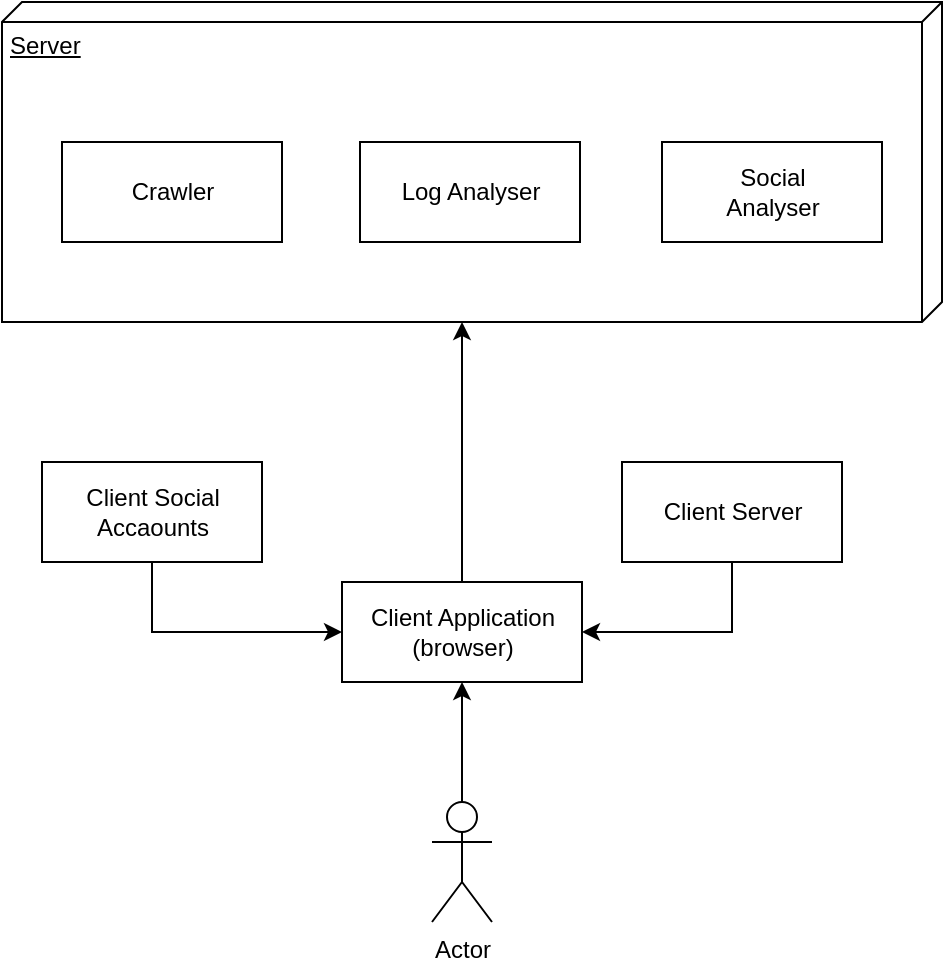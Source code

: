 <mxfile version="13.10.4" type="device"><diagram id="OO4hxQOKYxadUqYa2WiZ" name="Page-1"><mxGraphModel dx="1662" dy="791" grid="1" gridSize="10" guides="1" tooltips="1" connect="1" arrows="1" fold="1" page="1" pageScale="1" pageWidth="827" pageHeight="1169" math="0" shadow="0"><root><mxCell id="0"/><mxCell id="1" parent="0"/><mxCell id="OE3BZhQHer6lBhKh7eOB-11" style="edgeStyle=orthogonalEdgeStyle;rounded=0;orthogonalLoop=1;jettySize=auto;html=1;exitX=0.5;exitY=0;exitDx=0;exitDy=0;exitPerimeter=0;entryX=0.5;entryY=1;entryDx=0;entryDy=0;" edge="1" parent="1" source="OE3BZhQHer6lBhKh7eOB-1" target="OE3BZhQHer6lBhKh7eOB-4"><mxGeometry relative="1" as="geometry"/></mxCell><mxCell id="OE3BZhQHer6lBhKh7eOB-1" value="Actor" style="shape=umlActor;verticalLabelPosition=bottom;verticalAlign=top;html=1;" vertex="1" parent="1"><mxGeometry x="395" y="490" width="30" height="60" as="geometry"/></mxCell><mxCell id="OE3BZhQHer6lBhKh7eOB-15" style="edgeStyle=orthogonalEdgeStyle;rounded=0;orthogonalLoop=1;jettySize=auto;html=1;exitX=0.5;exitY=0;exitDx=0;exitDy=0;entryX=0;entryY=0;entryDx=160;entryDy=240;entryPerimeter=0;" edge="1" parent="1" source="OE3BZhQHer6lBhKh7eOB-4" target="OE3BZhQHer6lBhKh7eOB-5"><mxGeometry relative="1" as="geometry"/></mxCell><mxCell id="OE3BZhQHer6lBhKh7eOB-4" value="Client Application&lt;br&gt;(browser)" style="html=1;" vertex="1" parent="1"><mxGeometry x="350" y="380" width="120" height="50" as="geometry"/></mxCell><mxCell id="OE3BZhQHer6lBhKh7eOB-5" value="Server" style="verticalAlign=top;align=left;spacingTop=8;spacingLeft=2;spacingRight=12;shape=cube;size=10;direction=south;fontStyle=4;html=1;" vertex="1" parent="1"><mxGeometry x="180" y="90" width="470" height="160" as="geometry"/></mxCell><mxCell id="OE3BZhQHer6lBhKh7eOB-6" value="Crawler" style="html=1;" vertex="1" parent="1"><mxGeometry x="210" y="160" width="110" height="50" as="geometry"/></mxCell><mxCell id="OE3BZhQHer6lBhKh7eOB-7" value="Log Analyser" style="html=1;" vertex="1" parent="1"><mxGeometry x="359" y="160" width="110" height="50" as="geometry"/></mxCell><mxCell id="OE3BZhQHer6lBhKh7eOB-8" value="&lt;div&gt;Social &lt;br&gt;&lt;/div&gt;&lt;div&gt;Analyser&lt;/div&gt;" style="html=1;" vertex="1" parent="1"><mxGeometry x="510" y="160" width="110" height="50" as="geometry"/></mxCell><mxCell id="OE3BZhQHer6lBhKh7eOB-14" style="edgeStyle=orthogonalEdgeStyle;rounded=0;orthogonalLoop=1;jettySize=auto;html=1;exitX=0.5;exitY=1;exitDx=0;exitDy=0;entryX=1;entryY=0.5;entryDx=0;entryDy=0;" edge="1" parent="1" source="OE3BZhQHer6lBhKh7eOB-9" target="OE3BZhQHer6lBhKh7eOB-4"><mxGeometry relative="1" as="geometry"/></mxCell><mxCell id="OE3BZhQHer6lBhKh7eOB-9" value="Client Server" style="html=1;" vertex="1" parent="1"><mxGeometry x="490" y="320" width="110" height="50" as="geometry"/></mxCell><mxCell id="OE3BZhQHer6lBhKh7eOB-13" style="edgeStyle=orthogonalEdgeStyle;rounded=0;orthogonalLoop=1;jettySize=auto;html=1;exitX=0.5;exitY=1;exitDx=0;exitDy=0;entryX=0;entryY=0.5;entryDx=0;entryDy=0;" edge="1" parent="1" source="OE3BZhQHer6lBhKh7eOB-10" target="OE3BZhQHer6lBhKh7eOB-4"><mxGeometry relative="1" as="geometry"/></mxCell><mxCell id="OE3BZhQHer6lBhKh7eOB-10" value="&lt;div&gt;Client Social&lt;/div&gt;&lt;div&gt;Accaounts&lt;/div&gt;" style="html=1;" vertex="1" parent="1"><mxGeometry x="200" y="320" width="110" height="50" as="geometry"/></mxCell></root></mxGraphModel></diagram></mxfile>